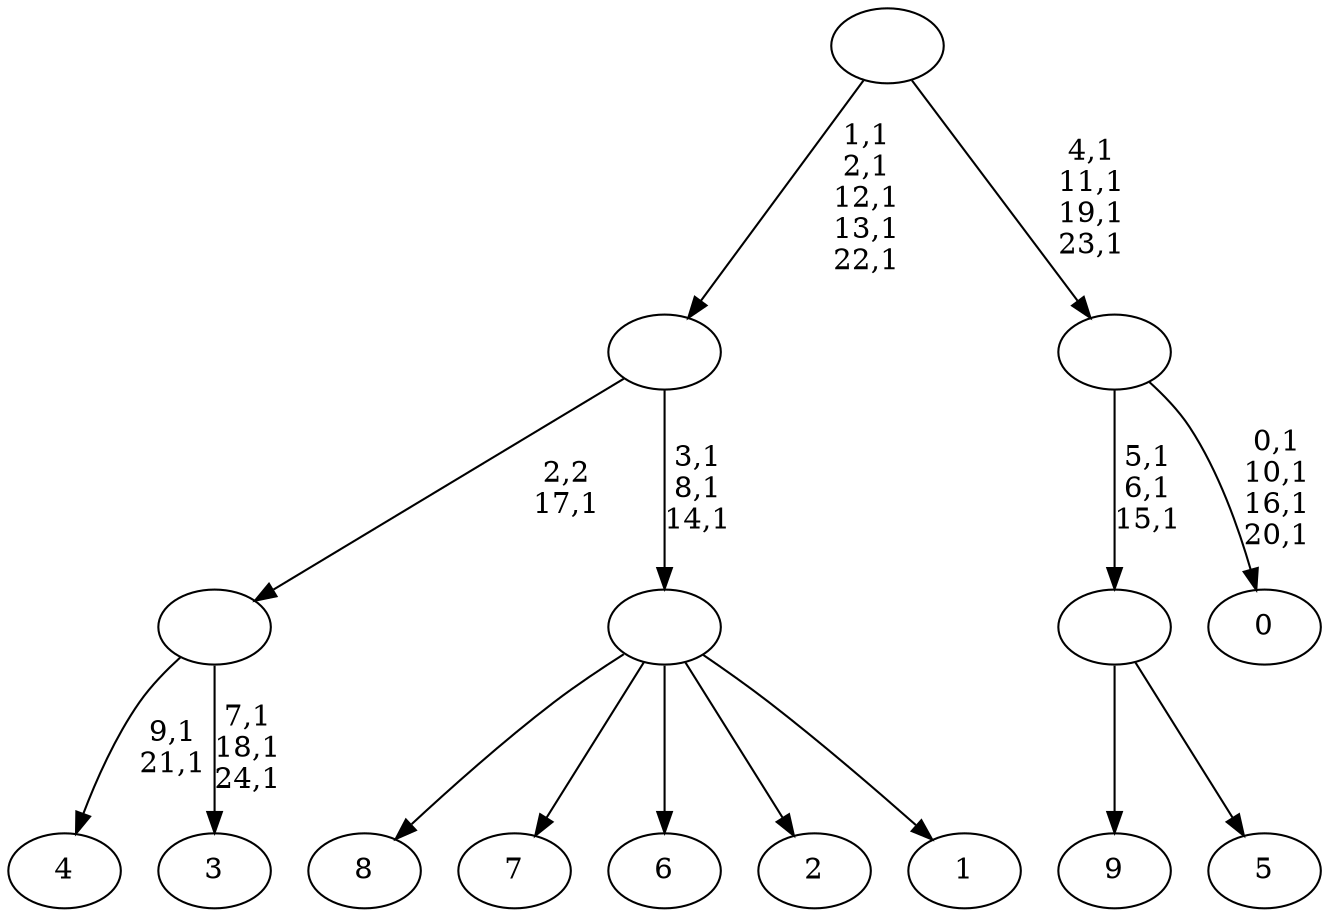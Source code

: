 digraph T {
	35 [label="9"]
	34 [label="8"]
	33 [label="7"]
	32 [label="6"]
	31 [label="5"]
	30 [label=""]
	27 [label="4"]
	24 [label="3"]
	20 [label=""]
	19 [label="2"]
	18 [label="1"]
	17 [label=""]
	14 [label=""]
	9 [label="0"]
	4 [label=""]
	0 [label=""]
	30 -> 35 [label=""]
	30 -> 31 [label=""]
	20 -> 24 [label="7,1\n18,1\n24,1"]
	20 -> 27 [label="9,1\n21,1"]
	17 -> 34 [label=""]
	17 -> 33 [label=""]
	17 -> 32 [label=""]
	17 -> 19 [label=""]
	17 -> 18 [label=""]
	14 -> 17 [label="3,1\n8,1\n14,1"]
	14 -> 20 [label="2,2\n17,1"]
	4 -> 9 [label="0,1\n10,1\n16,1\n20,1"]
	4 -> 30 [label="5,1\n6,1\n15,1"]
	0 -> 4 [label="4,1\n11,1\n19,1\n23,1"]
	0 -> 14 [label="1,1\n2,1\n12,1\n13,1\n22,1"]
}
